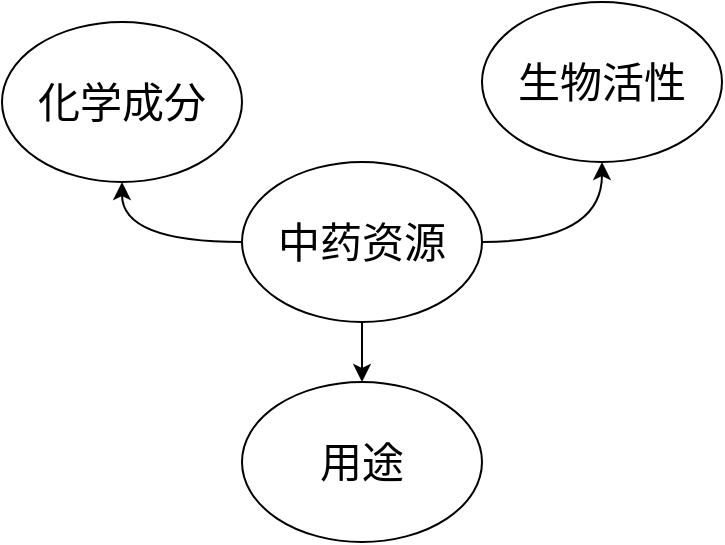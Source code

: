 <mxfile version="26.2.9">
  <diagram name="第 1 页" id="DTJ4RcQTUTXimh4tSHO0">
    <mxGraphModel dx="788" dy="478" grid="1" gridSize="10" guides="1" tooltips="1" connect="1" arrows="1" fold="1" page="1" pageScale="1" pageWidth="827" pageHeight="1169" math="0" shadow="0">
      <root>
        <mxCell id="0" />
        <mxCell id="1" parent="0" />
        <mxCell id="9U5FuJxFJRCpnrYWyfff-9" style="edgeStyle=orthogonalEdgeStyle;rounded=0;orthogonalLoop=1;jettySize=auto;html=1;exitX=1;exitY=0.5;exitDx=0;exitDy=0;curved=1;fontSize=21;" edge="1" parent="1" source="9U5FuJxFJRCpnrYWyfff-4" target="9U5FuJxFJRCpnrYWyfff-6">
          <mxGeometry relative="1" as="geometry" />
        </mxCell>
        <mxCell id="9U5FuJxFJRCpnrYWyfff-10" style="edgeStyle=orthogonalEdgeStyle;rounded=0;orthogonalLoop=1;jettySize=auto;html=1;exitX=0;exitY=0.5;exitDx=0;exitDy=0;curved=1;fontSize=21;" edge="1" parent="1" source="9U5FuJxFJRCpnrYWyfff-4" target="9U5FuJxFJRCpnrYWyfff-7">
          <mxGeometry relative="1" as="geometry" />
        </mxCell>
        <mxCell id="9U5FuJxFJRCpnrYWyfff-11" style="edgeStyle=orthogonalEdgeStyle;rounded=0;orthogonalLoop=1;jettySize=auto;html=1;exitX=0.5;exitY=1;exitDx=0;exitDy=0;fontSize=21;" edge="1" parent="1" source="9U5FuJxFJRCpnrYWyfff-4" target="9U5FuJxFJRCpnrYWyfff-5">
          <mxGeometry relative="1" as="geometry" />
        </mxCell>
        <mxCell id="9U5FuJxFJRCpnrYWyfff-4" value="中药资源" style="ellipse;whiteSpace=wrap;html=1;fontSize=21;" vertex="1" parent="1">
          <mxGeometry x="250" y="160" width="120" height="80" as="geometry" />
        </mxCell>
        <mxCell id="9U5FuJxFJRCpnrYWyfff-5" value="用途" style="ellipse;whiteSpace=wrap;html=1;fontSize=21;" vertex="1" parent="1">
          <mxGeometry x="250" y="270" width="120" height="80" as="geometry" />
        </mxCell>
        <mxCell id="9U5FuJxFJRCpnrYWyfff-6" value="生物活性" style="ellipse;whiteSpace=wrap;html=1;fontSize=21;" vertex="1" parent="1">
          <mxGeometry x="370" y="80" width="120" height="80" as="geometry" />
        </mxCell>
        <mxCell id="9U5FuJxFJRCpnrYWyfff-7" value="化学成分" style="ellipse;whiteSpace=wrap;html=1;fontSize=21;" vertex="1" parent="1">
          <mxGeometry x="130" y="90" width="120" height="80" as="geometry" />
        </mxCell>
      </root>
    </mxGraphModel>
  </diagram>
</mxfile>
